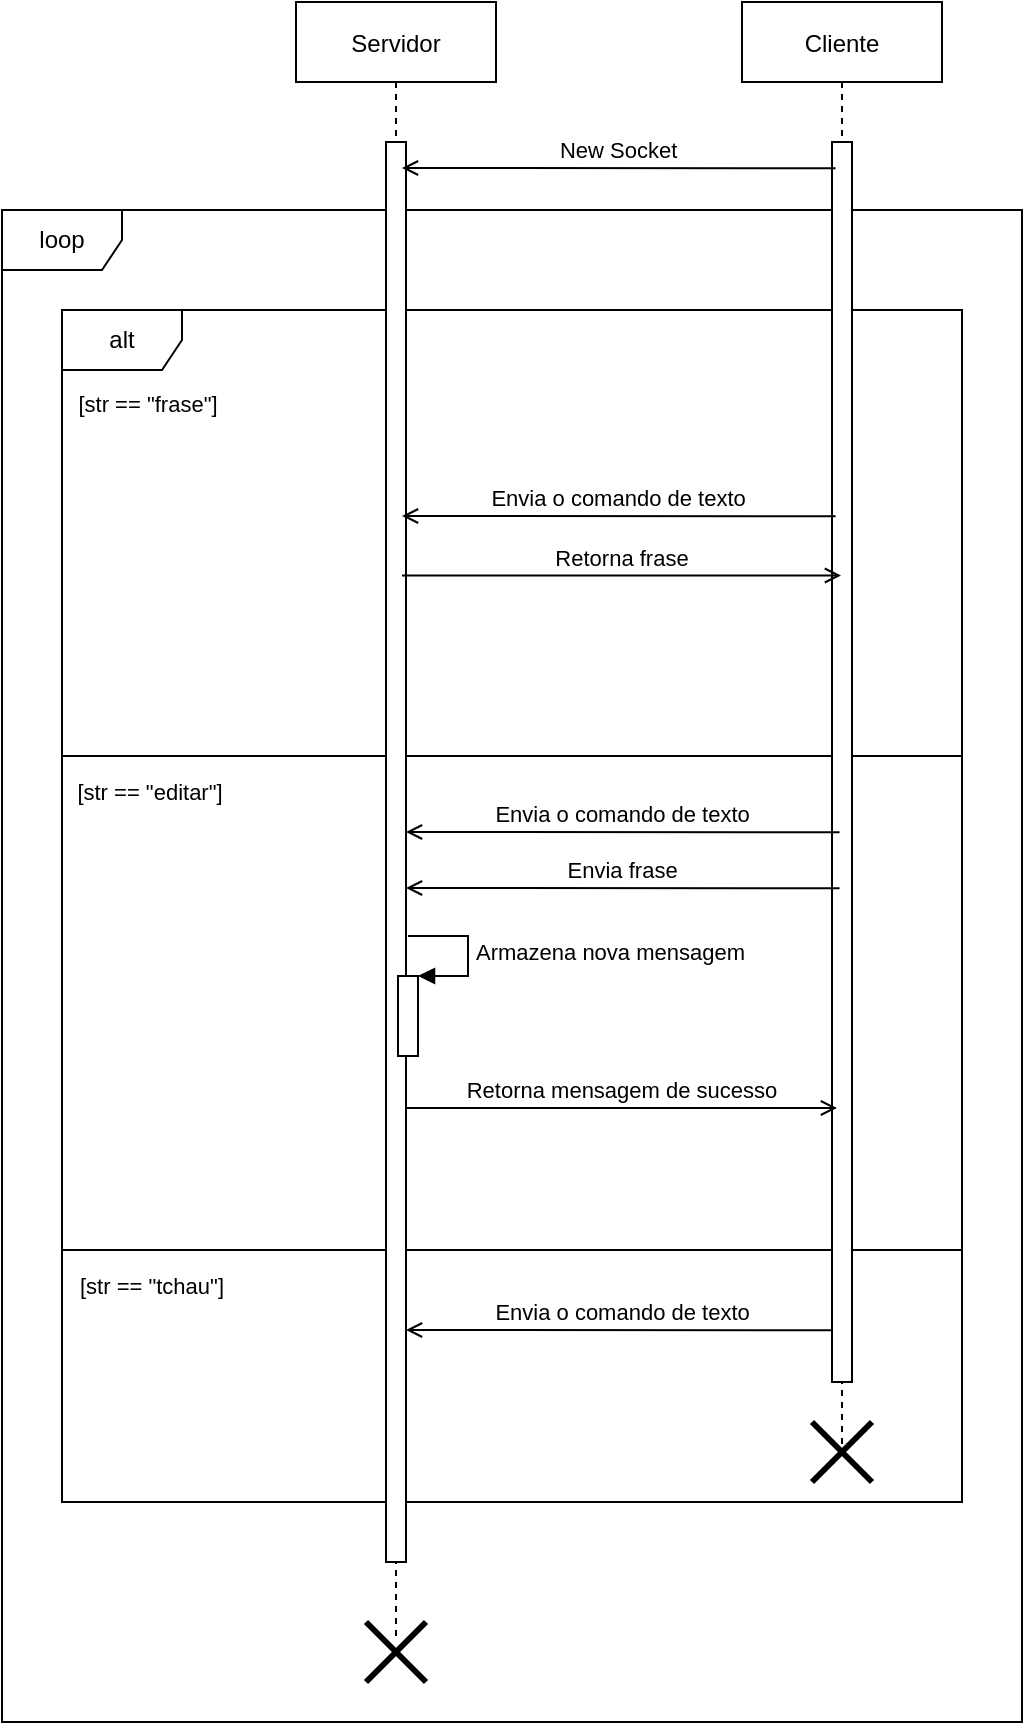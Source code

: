 <mxfile version="20.6.0" type="device"><diagram id="kgpKYQtTHZ0yAKxKKP6v" name="Page-1"><mxGraphModel dx="1174" dy="681" grid="1" gridSize="10" guides="1" tooltips="1" connect="1" arrows="1" fold="1" page="1" pageScale="1" pageWidth="850" pageHeight="1100" math="0" shadow="0"><root><mxCell id="0"/><mxCell id="tD29uBAdzSx64IHv64mZ-14" value="loop" style="locked=1;" parent="0"/><mxCell id="tD29uBAdzSx64IHv64mZ-22" value="loop" style="shape=umlFrame;whiteSpace=wrap;html=1;" parent="tD29uBAdzSx64IHv64mZ-14" vertex="1"><mxGeometry x="41" y="122" width="510" height="756" as="geometry"/></mxCell><mxCell id="tD29uBAdzSx64IHv64mZ-25" value="alternativa" style="locked=1;" parent="0"/><mxCell id="tD29uBAdzSx64IHv64mZ-26" value="alt" style="shape=umlFrame;whiteSpace=wrap;html=1;" parent="tD29uBAdzSx64IHv64mZ-25" vertex="1"><mxGeometry x="71" y="172" width="450" height="596" as="geometry"/></mxCell><mxCell id="tD29uBAdzSx64IHv64mZ-27" value="" style="line;strokeWidth=1;fillColor=none;align=left;verticalAlign=middle;spacingTop=-1;spacingLeft=3;spacingRight=3;rotatable=0;labelPosition=right;points=[];portConstraint=eastwest;strokeColor=inherit;" parent="tD29uBAdzSx64IHv64mZ-25" vertex="1"><mxGeometry x="71" y="515" width="450" height="254" as="geometry"/></mxCell><mxCell id="tD29uBAdzSx64IHv64mZ-28" value="&lt;font style=&quot;font-size: 11px;&quot;&gt;[str == &quot;frase&quot;]&lt;/font&gt;" style="text;html=1;strokeColor=none;fillColor=none;align=center;verticalAlign=middle;whiteSpace=wrap;rounded=0;" parent="tD29uBAdzSx64IHv64mZ-25" vertex="1"><mxGeometry x="49" y="204" width="130" height="30" as="geometry"/></mxCell><mxCell id="tD29uBAdzSx64IHv64mZ-31" value="&lt;font style=&quot;font-size: 11px;&quot;&gt;[str == &quot;tchau&quot;]&lt;/font&gt;" style="text;html=1;strokeColor=none;fillColor=none;align=center;verticalAlign=middle;whiteSpace=wrap;rounded=0;" parent="tD29uBAdzSx64IHv64mZ-25" vertex="1"><mxGeometry x="51" y="645" width="130" height="30" as="geometry"/></mxCell><mxCell id="frmtd4ogiumyxzJzboYD-5" value="" style="line;strokeWidth=1;fillColor=none;align=left;verticalAlign=middle;spacingTop=-1;spacingLeft=3;spacingRight=3;rotatable=0;labelPosition=right;points=[];portConstraint=eastwest;strokeColor=inherit;" vertex="1" parent="tD29uBAdzSx64IHv64mZ-25"><mxGeometry x="71" y="268" width="450" height="254" as="geometry"/></mxCell><mxCell id="frmtd4ogiumyxzJzboYD-6" value="&lt;span style=&quot;font-size: 11px;&quot;&gt;[str == &quot;editar&quot;]&lt;/span&gt;" style="text;html=1;strokeColor=none;fillColor=none;align=center;verticalAlign=middle;whiteSpace=wrap;rounded=0;" vertex="1" parent="tD29uBAdzSx64IHv64mZ-25"><mxGeometry x="50" y="398" width="130" height="30" as="geometry"/></mxCell><mxCell id="1" style="locked=1;" parent="0"/><mxCell id="3nuBFxr9cyL0pnOWT2aG-1" value="Servidor" style="shape=umlLifeline;perimeter=lifelinePerimeter;container=1;collapsible=0;recursiveResize=0;rounded=0;shadow=0;strokeWidth=1;" parent="1" vertex="1"><mxGeometry x="188" y="18" width="100" height="820" as="geometry"/></mxCell><mxCell id="3nuBFxr9cyL0pnOWT2aG-2" value="" style="points=[];perimeter=orthogonalPerimeter;rounded=0;shadow=0;strokeWidth=1;" parent="3nuBFxr9cyL0pnOWT2aG-1" vertex="1"><mxGeometry x="45" y="70" width="10" height="710" as="geometry"/></mxCell><mxCell id="frmtd4ogiumyxzJzboYD-9" value="Envia o comando de texto" style="verticalAlign=bottom;endArrow=open;shadow=0;strokeWidth=1;endFill=0;exitX=0.18;exitY=0.037;exitDx=0;exitDy=0;exitPerimeter=0;" edge="1" parent="3nuBFxr9cyL0pnOWT2aG-1"><mxGeometry relative="1" as="geometry"><mxPoint x="271.8" y="664.114" as="sourcePoint"/><mxPoint x="55" y="664" as="targetPoint"/></mxGeometry></mxCell><mxCell id="3nuBFxr9cyL0pnOWT2aG-5" value="Cliente" style="shape=umlLifeline;perimeter=lifelinePerimeter;container=1;collapsible=0;recursiveResize=0;rounded=0;shadow=0;strokeWidth=1;" parent="1" vertex="1"><mxGeometry x="411" y="18" width="100" height="730" as="geometry"/></mxCell><mxCell id="3nuBFxr9cyL0pnOWT2aG-6" value="" style="points=[];perimeter=orthogonalPerimeter;rounded=0;shadow=0;strokeWidth=1;" parent="3nuBFxr9cyL0pnOWT2aG-5" vertex="1"><mxGeometry x="45" y="70" width="10" height="620" as="geometry"/></mxCell><mxCell id="frmtd4ogiumyxzJzboYD-3" value="" style="shape=umlDestroy;whiteSpace=wrap;html=1;strokeWidth=3;" vertex="1" parent="3nuBFxr9cyL0pnOWT2aG-5"><mxGeometry x="35" y="710" width="30" height="30" as="geometry"/></mxCell><mxCell id="tD29uBAdzSx64IHv64mZ-9" value="New Socket" style="verticalAlign=bottom;endArrow=open;shadow=0;strokeWidth=1;endFill=0;exitX=0.18;exitY=0.037;exitDx=0;exitDy=0;exitPerimeter=0;" parent="1" edge="1"><mxGeometry relative="1" as="geometry"><mxPoint x="457.8" y="101.114" as="sourcePoint"/><mxPoint x="241" y="101" as="targetPoint"/></mxGeometry></mxCell><mxCell id="OjJ22vDgV1QTY-9k-lqF-4" value="Retorna frase" style="verticalAlign=bottom;endArrow=open;shadow=0;strokeWidth=1;endFill=0;exitX=0.8;exitY=0.105;exitDx=0;exitDy=0;exitPerimeter=0;" parent="1" edge="1"><mxGeometry relative="1" as="geometry"><mxPoint x="241.0" y="304.75" as="sourcePoint"/><mxPoint x="460.5" y="304.75" as="targetPoint"/></mxGeometry></mxCell><mxCell id="OjJ22vDgV1QTY-9k-lqF-5" value="Envia o comando de texto" style="verticalAlign=bottom;endArrow=open;shadow=0;strokeWidth=1;endFill=0;exitX=0.18;exitY=0.037;exitDx=0;exitDy=0;exitPerimeter=0;" parent="1" edge="1"><mxGeometry relative="1" as="geometry"><mxPoint x="457.8" y="275.114" as="sourcePoint"/><mxPoint x="241" y="275" as="targetPoint"/></mxGeometry></mxCell><mxCell id="OjJ22vDgV1QTY-9k-lqF-14" value="Retorna mensagem de sucesso" style="verticalAlign=bottom;endArrow=open;shadow=0;strokeWidth=1;endFill=0;exitX=1.062;exitY=0.575;exitDx=0;exitDy=0;exitPerimeter=0;" parent="1" edge="1"><mxGeometry relative="1" as="geometry"><mxPoint x="243" y="571" as="sourcePoint"/><mxPoint x="458.5" y="571" as="targetPoint"/></mxGeometry></mxCell><mxCell id="OjJ22vDgV1QTY-9k-lqF-6" value="" style="shape=umlDestroy;whiteSpace=wrap;html=1;strokeWidth=3;" parent="1" vertex="1"><mxGeometry x="223" y="828" width="30" height="30" as="geometry"/></mxCell><mxCell id="frmtd4ogiumyxzJzboYD-13" value="" style="html=1;points=[];perimeter=orthogonalPerimeter;" vertex="1" parent="1"><mxGeometry x="239" y="505" width="10" height="40" as="geometry"/></mxCell><mxCell id="frmtd4ogiumyxzJzboYD-14" value="Armazena nova mensagem" style="edgeStyle=orthogonalEdgeStyle;html=1;align=left;spacingLeft=2;endArrow=block;rounded=0;entryX=1;entryY=0;" edge="1" target="frmtd4ogiumyxzJzboYD-13" parent="1"><mxGeometry relative="1" as="geometry"><mxPoint x="244" y="485" as="sourcePoint"/><Array as="points"><mxPoint x="274" y="485"/></Array></mxGeometry></mxCell><mxCell id="frmtd4ogiumyxzJzboYD-8" value="Envia o comando de texto" style="verticalAlign=bottom;endArrow=open;shadow=0;strokeWidth=1;endFill=0;exitX=0.18;exitY=0.037;exitDx=0;exitDy=0;exitPerimeter=0;" edge="1" parent="1"><mxGeometry relative="1" as="geometry"><mxPoint x="459.8" y="433.114" as="sourcePoint"/><mxPoint x="243" y="433" as="targetPoint"/></mxGeometry></mxCell><mxCell id="frmtd4ogiumyxzJzboYD-16" value="Envia frase" style="verticalAlign=bottom;endArrow=open;shadow=0;strokeWidth=1;endFill=0;exitX=0.18;exitY=0.037;exitDx=0;exitDy=0;exitPerimeter=0;" edge="1" parent="1"><mxGeometry relative="1" as="geometry"><mxPoint x="459.8" y="461.114" as="sourcePoint"/><mxPoint x="243" y="461" as="targetPoint"/></mxGeometry></mxCell></root></mxGraphModel></diagram></mxfile>